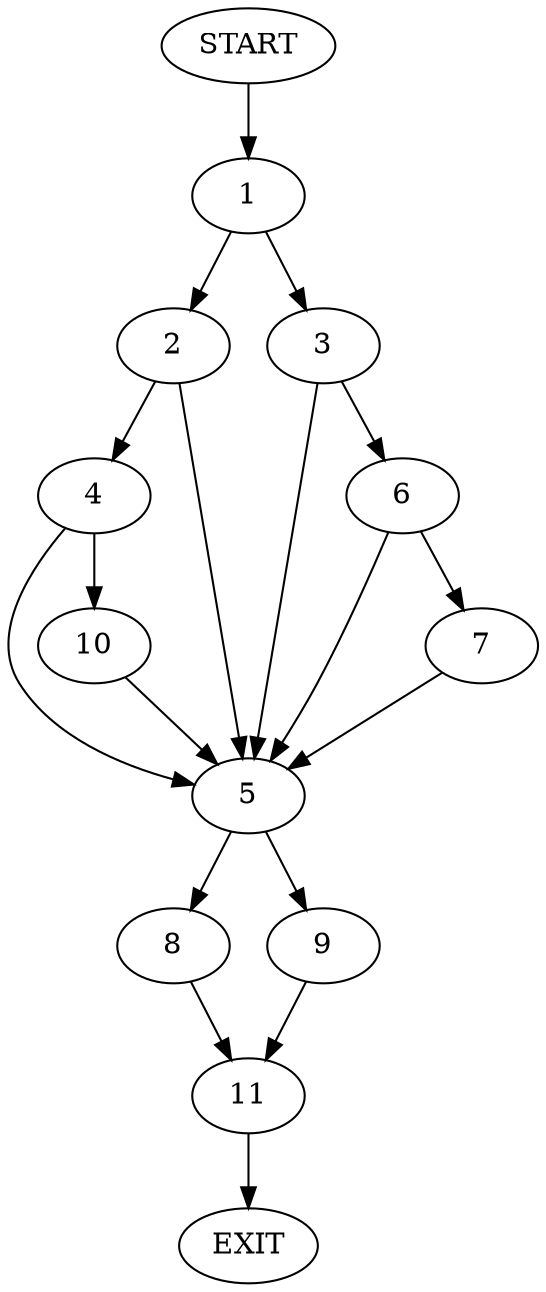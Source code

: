 digraph {
0 [label="START"]
12 [label="EXIT"]
0 -> 1
1 -> 2
1 -> 3
2 -> 4
2 -> 5
3 -> 5
3 -> 6
6 -> 5
6 -> 7
5 -> 8
5 -> 9
7 -> 5
4 -> 5
4 -> 10
10 -> 5
9 -> 11
8 -> 11
11 -> 12
}
